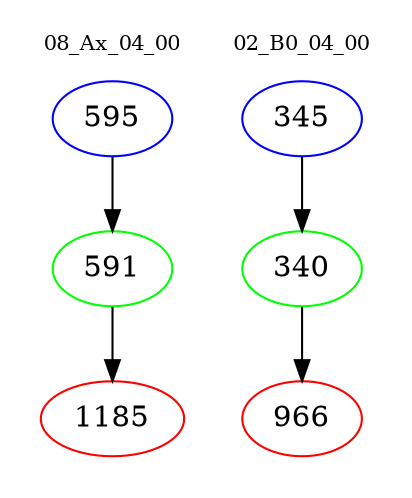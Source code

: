 digraph{
subgraph cluster_0 {
color = white
label = "08_Ax_04_00";
fontsize=10;
T0_595 [label="595", color="blue"]
T0_595 -> T0_591 [color="black"]
T0_591 [label="591", color="green"]
T0_591 -> T0_1185 [color="black"]
T0_1185 [label="1185", color="red"]
}
subgraph cluster_1 {
color = white
label = "02_B0_04_00";
fontsize=10;
T1_345 [label="345", color="blue"]
T1_345 -> T1_340 [color="black"]
T1_340 [label="340", color="green"]
T1_340 -> T1_966 [color="black"]
T1_966 [label="966", color="red"]
}
}
